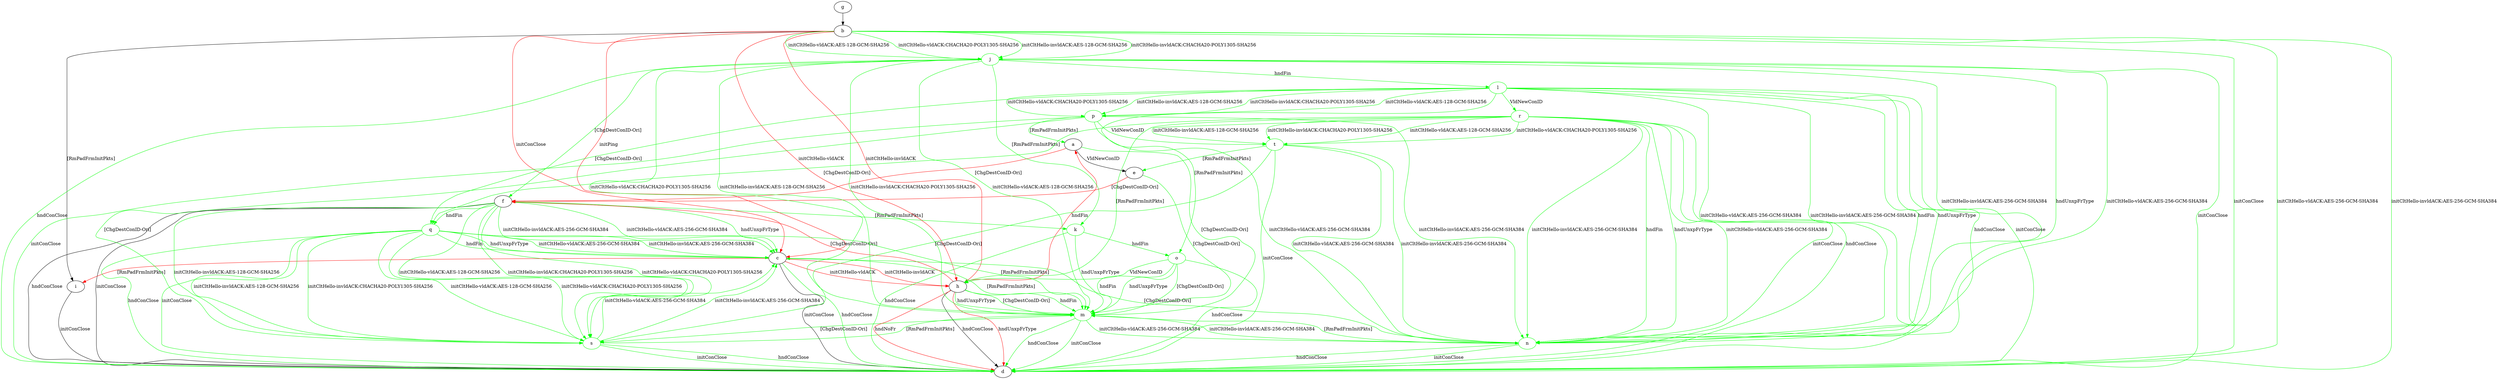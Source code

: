 digraph "" {
	a -> e	[key=0,
		label="VldNewConID "];
	a -> f	[key=0,
		color=red,
		label="[ChgDestConID-Ori] "];
	m	[color=green];
	a -> m	[key=0,
		color=green,
		label="[ChgDestConID-Ori] "];
	b -> c	[key=0,
		color=red,
		label="initPing "];
	b -> c	[key=1,
		color=red,
		label="initConClose "];
	b -> d	[key=0,
		color=green,
		label="initConClose "];
	b -> d	[key=1,
		color=green,
		label="initCltHello-vldACK:AES-256-GCM-SHA384 "];
	b -> d	[key=2,
		color=green,
		label="initCltHello-invldACK:AES-256-GCM-SHA384 "];
	b -> h	[key=0,
		color=red,
		label="initCltHello-vldACK "];
	b -> h	[key=1,
		color=red,
		label="initCltHello-invldACK "];
	b -> i	[key=0,
		label="[RmPadFrmInitPkts] "];
	j	[color=green];
	b -> j	[key=0,
		color=green,
		label="initCltHello-vldACK:AES-128-GCM-SHA256 "];
	b -> j	[key=1,
		color=green,
		label="initCltHello-vldACK:CHACHA20-POLY1305-SHA256 "];
	b -> j	[key=2,
		color=green,
		label="initCltHello-invldACK:AES-128-GCM-SHA256 "];
	b -> j	[key=3,
		color=green,
		label="initCltHello-invldACK:CHACHA20-POLY1305-SHA256 "];
	c -> d	[key=0,
		label="initConClose "];
	c -> d	[key=1,
		color=green,
		label="hndConClose "];
	c -> h	[key=0,
		color=red,
		label="initCltHello-vldACK "];
	c -> h	[key=1,
		color=red,
		label="initCltHello-invldACK "];
	c -> i	[key=0,
		color=red,
		label="[RmPadFrmInitPkts] "];
	c -> m	[key=0,
		color=green,
		label="[RmPadFrmInitPkts] "];
	e -> f	[key=0,
		color=red,
		label="[ChgDestConID-Ori] "];
	e -> m	[key=0,
		color=green,
		label="[ChgDestConID-Ori] "];
	f -> c	[key=0,
		color=green,
		label="initCltHello-vldACK:AES-256-GCM-SHA384 "];
	f -> c	[key=1,
		color=green,
		label="initCltHello-invldACK:AES-256-GCM-SHA384 "];
	f -> c	[key=2,
		color=green,
		label="hndUnxpFrType "];
	f -> d	[key=0,
		label="initConClose "];
	f -> d	[key=1,
		label="hndConClose "];
	k	[color=green];
	f -> k	[key=0,
		color=green,
		label="[RmPadFrmInitPkts] "];
	q	[color=green];
	f -> q	[key=0,
		color=green,
		label="hndFin "];
	s	[color=green];
	f -> s	[key=0,
		color=green,
		label="initCltHello-vldACK:AES-128-GCM-SHA256 "];
	f -> s	[key=1,
		color=green,
		label="initCltHello-vldACK:CHACHA20-POLY1305-SHA256 "];
	f -> s	[key=2,
		color=green,
		label="initCltHello-invldACK:AES-128-GCM-SHA256 "];
	f -> s	[key=3,
		color=green,
		label="initCltHello-invldACK:CHACHA20-POLY1305-SHA256 "];
	g -> b	[key=0];
	h -> a	[key=0,
		color=red,
		label="hndFin "];
	h -> d	[key=0,
		label="hndConClose "];
	h -> d	[key=1,
		color=red,
		label="hndNoFr "];
	h -> d	[key=2,
		color=red,
		label="hndUnxpFrType "];
	h -> f	[key=0,
		color=red,
		label="[ChgDestConID-Ori] "];
	h -> m	[key=0,
		color=green,
		label="hndFin "];
	h -> m	[key=1,
		color=green,
		label="hndUnxpFrType "];
	h -> m	[key=2,
		color=green,
		label="[ChgDestConID-Ori] "];
	i -> d	[key=0,
		label="initConClose "];
	j -> d	[key=0,
		color=green,
		label="initConClose "];
	j -> d	[key=1,
		color=green,
		label="hndConClose "];
	j -> f	[key=0,
		color=green,
		label="[ChgDestConID-Ori] "];
	j -> k	[key=0,
		color=green,
		label="[RmPadFrmInitPkts] "];
	l	[color=green];
	j -> l	[key=0,
		color=green,
		label="hndFin "];
	j -> m	[key=0,
		color=green,
		label="initCltHello-vldACK:AES-128-GCM-SHA256 "];
	j -> m	[key=1,
		color=green,
		label="initCltHello-vldACK:CHACHA20-POLY1305-SHA256 "];
	j -> m	[key=2,
		color=green,
		label="initCltHello-invldACK:AES-128-GCM-SHA256 "];
	j -> m	[key=3,
		color=green,
		label="initCltHello-invldACK:CHACHA20-POLY1305-SHA256 "];
	n	[color=green];
	j -> n	[key=0,
		color=green,
		label="initCltHello-vldACK:AES-256-GCM-SHA384 "];
	j -> n	[key=1,
		color=green,
		label="initCltHello-invldACK:AES-256-GCM-SHA384 "];
	j -> n	[key=2,
		color=green,
		label="hndUnxpFrType "];
	k -> d	[key=0,
		color=green,
		label="hndConClose "];
	k -> m	[key=0,
		color=green,
		label="hndUnxpFrType "];
	o	[color=green];
	k -> o	[key=0,
		color=green,
		label="hndFin "];
	l -> d	[key=0,
		color=green,
		label="initConClose "];
	l -> d	[key=1,
		color=green,
		label="hndConClose "];
	l -> n	[key=0,
		color=green,
		label="initCltHello-vldACK:AES-256-GCM-SHA384 "];
	l -> n	[key=1,
		color=green,
		label="initCltHello-invldACK:AES-256-GCM-SHA384 "];
	l -> n	[key=2,
		color=green,
		label="hndFin "];
	l -> n	[key=3,
		color=green,
		label="hndUnxpFrType "];
	l -> o	[key=0,
		color=green,
		label="[RmPadFrmInitPkts] "];
	p	[color=green];
	l -> p	[key=0,
		color=green,
		label="initCltHello-vldACK:AES-128-GCM-SHA256 "];
	l -> p	[key=1,
		color=green,
		label="initCltHello-vldACK:CHACHA20-POLY1305-SHA256 "];
	l -> p	[key=2,
		color=green,
		label="initCltHello-invldACK:AES-128-GCM-SHA256 "];
	l -> p	[key=3,
		color=green,
		label="initCltHello-invldACK:CHACHA20-POLY1305-SHA256 "];
	l -> q	[key=0,
		color=green,
		label="[ChgDestConID-Ori] "];
	r	[color=green];
	l -> r	[key=0,
		color=green,
		label="VldNewConID "];
	m -> d	[key=0,
		color=green,
		label="initConClose "];
	m -> d	[key=1,
		color=green,
		label="hndConClose "];
	m -> n	[key=0,
		color=green,
		label="initCltHello-vldACK:AES-256-GCM-SHA384 "];
	m -> n	[key=1,
		color=green,
		label="initCltHello-invldACK:AES-256-GCM-SHA384 "];
	m -> s	[key=0,
		color=green,
		label="[ChgDestConID-Ori] "];
	n -> c	[key=0,
		color=green,
		label="[ChgDestConID-Ori] "];
	n -> d	[key=0,
		color=green,
		label="initConClose "];
	n -> d	[key=1,
		color=green,
		label="hndConClose "];
	n -> m	[key=0,
		color=green,
		label="[RmPadFrmInitPkts] "];
	o -> d	[key=0,
		color=green,
		label="hndConClose "];
	o -> h	[key=0,
		color=green,
		label="VldNewConID "];
	o -> m	[key=0,
		color=green,
		label="hndFin "];
	o -> m	[key=1,
		color=green,
		label="hndUnxpFrType "];
	o -> m	[key=2,
		color=green,
		label="[ChgDestConID-Ori] "];
	p -> a	[key=0,
		color=green,
		label="[RmPadFrmInitPkts] "];
	p -> d	[key=0,
		color=green,
		label="initConClose "];
	p -> n	[key=0,
		color=green,
		label="initCltHello-vldACK:AES-256-GCM-SHA384 "];
	p -> n	[key=1,
		color=green,
		label="initCltHello-invldACK:AES-256-GCM-SHA384 "];
	p -> s	[key=0,
		color=green,
		label="[ChgDestConID-Ori] "];
	t	[color=green];
	p -> t	[key=0,
		color=green,
		label="VldNewConID "];
	q -> c	[key=0,
		color=green,
		label="initCltHello-vldACK:AES-256-GCM-SHA384 "];
	q -> c	[key=1,
		color=green,
		label="initCltHello-invldACK:AES-256-GCM-SHA384 "];
	q -> c	[key=2,
		color=green,
		label="hndFin "];
	q -> c	[key=3,
		color=green,
		label="hndUnxpFrType "];
	q -> d	[key=0,
		color=green,
		label="initConClose "];
	q -> d	[key=1,
		color=green,
		label="hndConClose "];
	q -> m	[key=0,
		color=green,
		label="[RmPadFrmInitPkts] "];
	q -> s	[key=0,
		color=green,
		label="initCltHello-vldACK:AES-128-GCM-SHA256 "];
	q -> s	[key=1,
		color=green,
		label="initCltHello-vldACK:CHACHA20-POLY1305-SHA256 "];
	q -> s	[key=2,
		color=green,
		label="initCltHello-invldACK:AES-128-GCM-SHA256 "];
	q -> s	[key=3,
		color=green,
		label="initCltHello-invldACK:CHACHA20-POLY1305-SHA256 "];
	r -> d	[key=0,
		color=green,
		label="initConClose "];
	r -> d	[key=1,
		color=green,
		label="hndConClose "];
	r -> h	[key=0,
		color=green,
		label="[RmPadFrmInitPkts] "];
	r -> n	[key=0,
		color=green,
		label="initCltHello-vldACK:AES-256-GCM-SHA384 "];
	r -> n	[key=1,
		color=green,
		label="initCltHello-invldACK:AES-256-GCM-SHA384 "];
	r -> n	[key=2,
		color=green,
		label="hndFin "];
	r -> n	[key=3,
		color=green,
		label="hndUnxpFrType "];
	r -> q	[key=0,
		color=green,
		label="[ChgDestConID-Ori] "];
	r -> t	[key=0,
		color=green,
		label="initCltHello-vldACK:AES-128-GCM-SHA256 "];
	r -> t	[key=1,
		color=green,
		label="initCltHello-vldACK:CHACHA20-POLY1305-SHA256 "];
	r -> t	[key=2,
		color=green,
		label="initCltHello-invldACK:AES-128-GCM-SHA256 "];
	r -> t	[key=3,
		color=green,
		label="initCltHello-invldACK:CHACHA20-POLY1305-SHA256 "];
	s -> c	[key=0,
		color=green,
		label="initCltHello-vldACK:AES-256-GCM-SHA384 "];
	s -> c	[key=1,
		color=green,
		label="initCltHello-invldACK:AES-256-GCM-SHA384 "];
	s -> d	[key=0,
		color=green,
		label="initConClose "];
	s -> d	[key=1,
		color=green,
		label="hndConClose "];
	s -> m	[key=0,
		color=green,
		label="[RmPadFrmInitPkts] "];
	t -> d	[key=0,
		color=green,
		label="initConClose "];
	t -> e	[key=0,
		color=green,
		label="[RmPadFrmInitPkts] "];
	t -> n	[key=0,
		color=green,
		label="initCltHello-vldACK:AES-256-GCM-SHA384 "];
	t -> n	[key=1,
		color=green,
		label="initCltHello-invldACK:AES-256-GCM-SHA384 "];
	t -> s	[key=0,
		color=green,
		label="[ChgDestConID-Ori] "];
}
